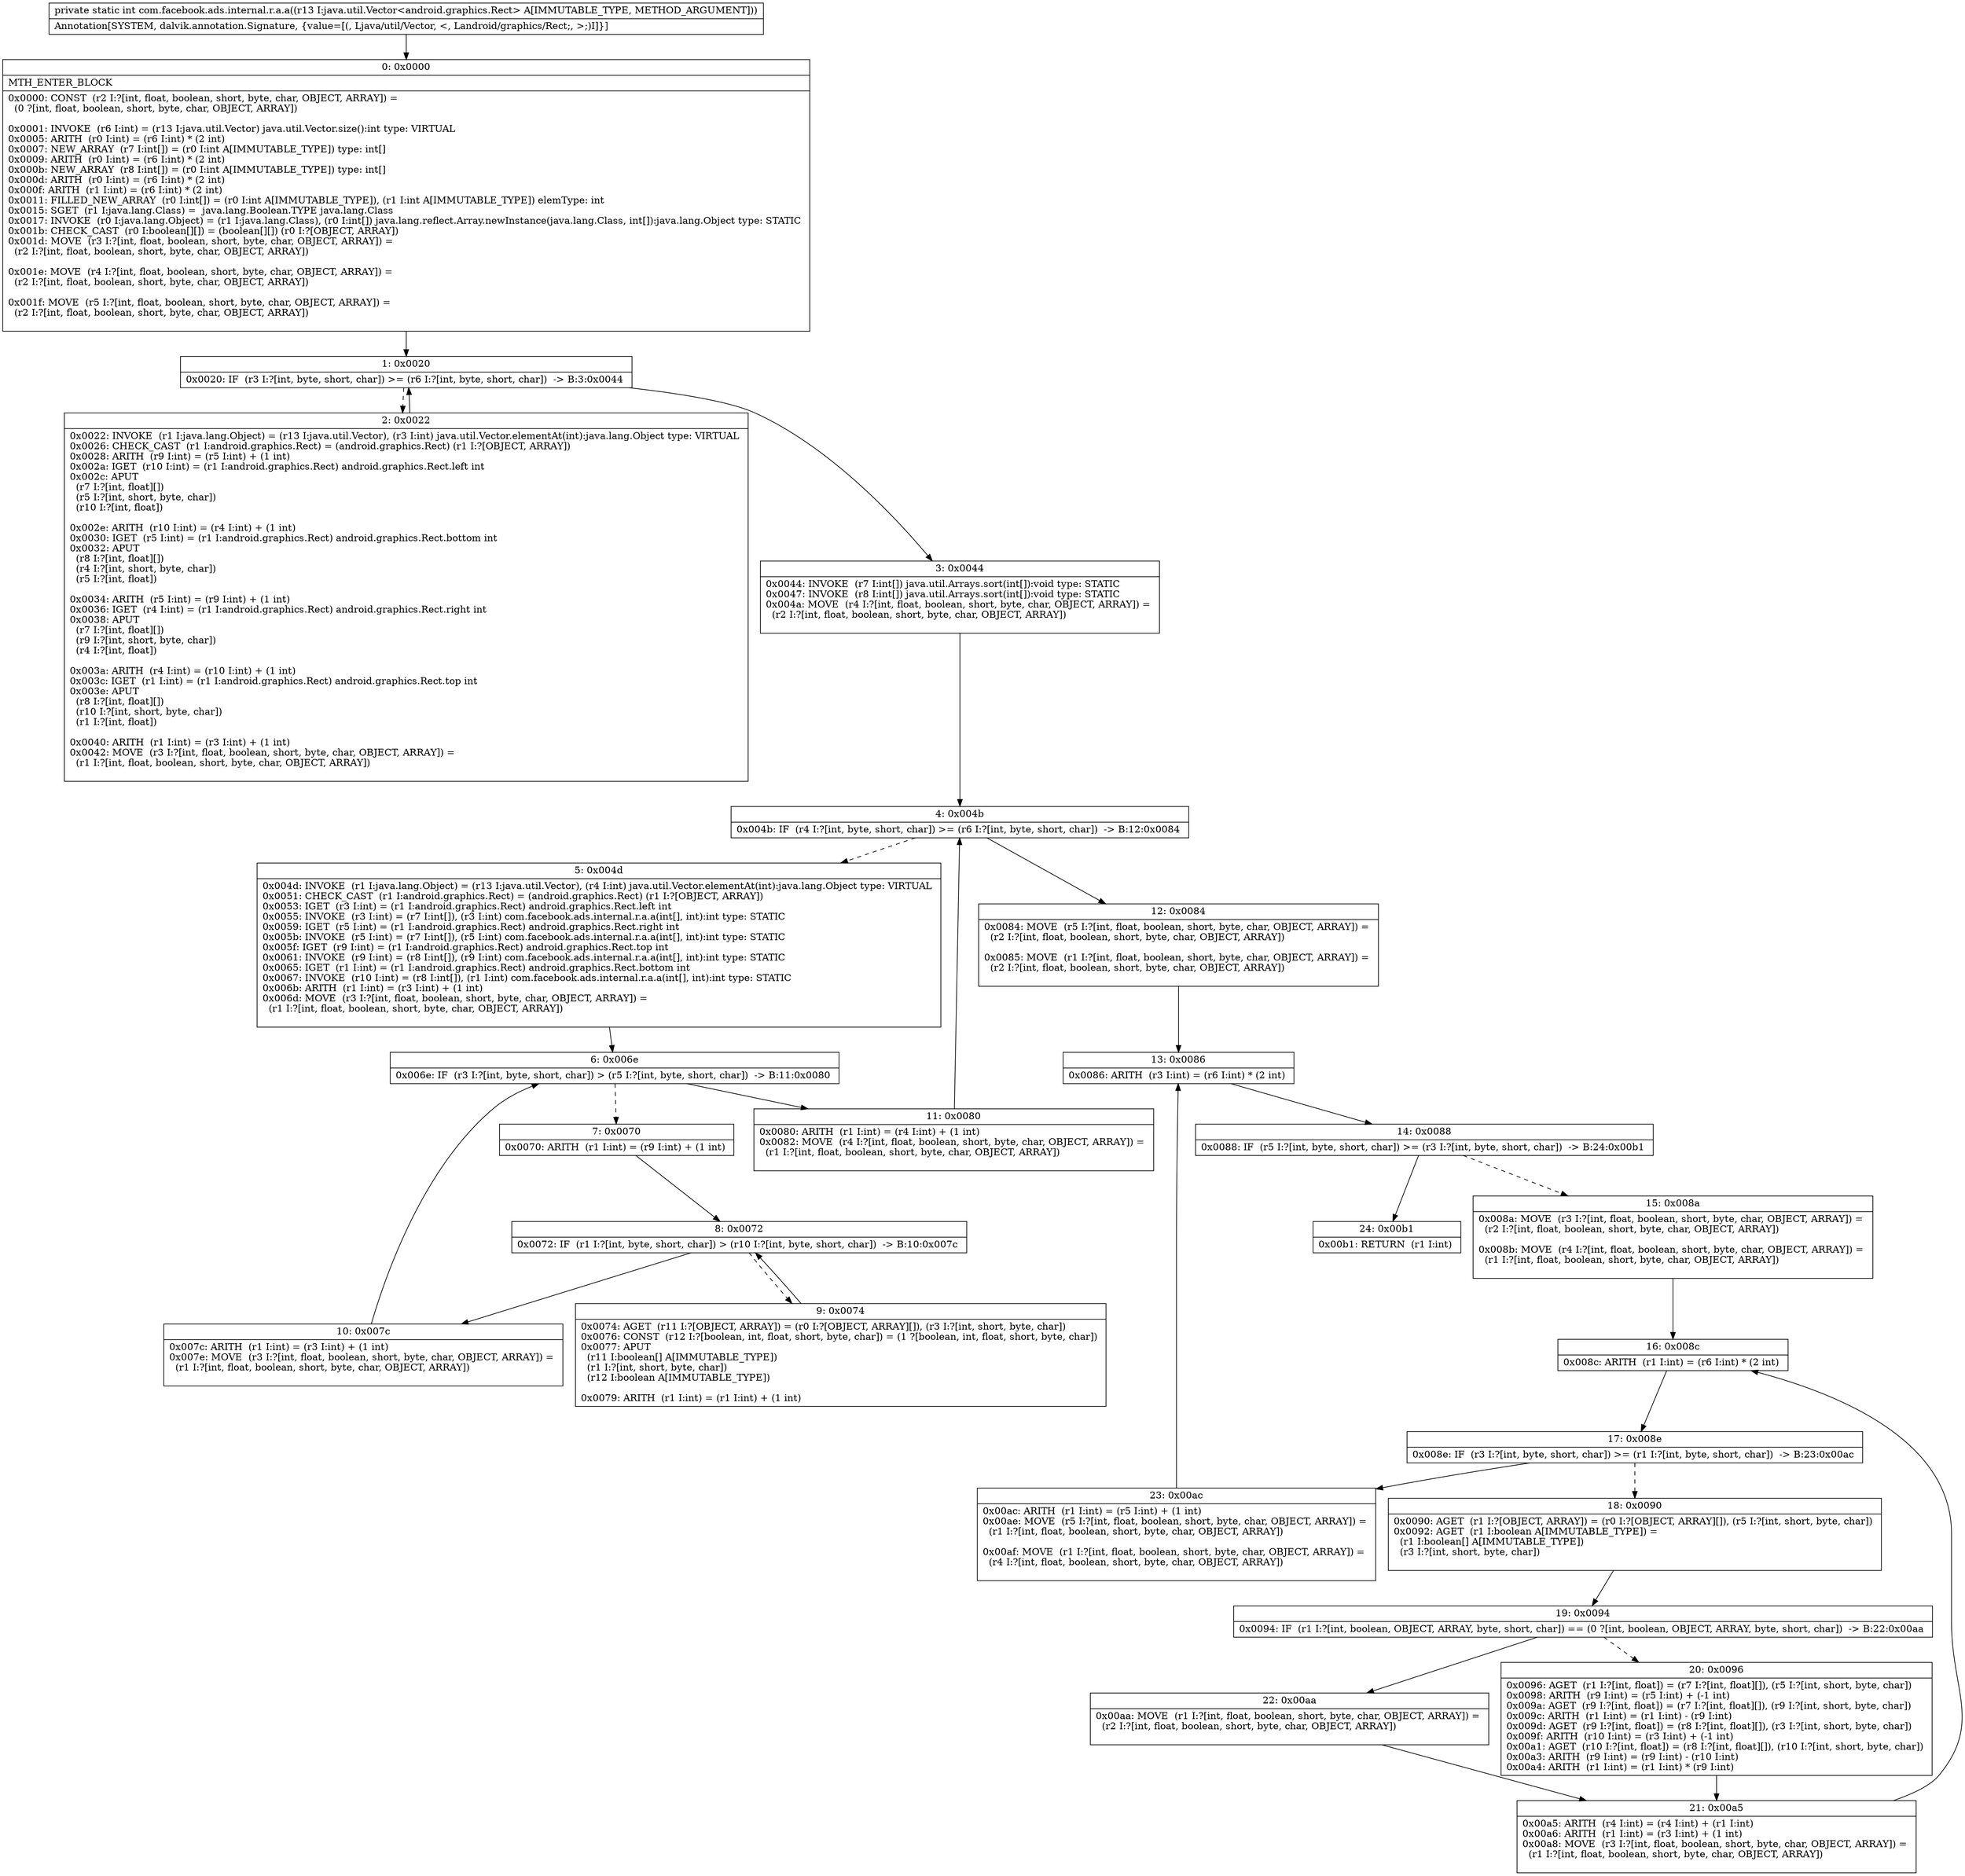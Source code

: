 digraph "CFG forcom.facebook.ads.internal.r.a.a(Ljava\/util\/Vector;)I" {
Node_0 [shape=record,label="{0\:\ 0x0000|MTH_ENTER_BLOCK\l|0x0000: CONST  (r2 I:?[int, float, boolean, short, byte, char, OBJECT, ARRAY]) = \l  (0 ?[int, float, boolean, short, byte, char, OBJECT, ARRAY])\l \l0x0001: INVOKE  (r6 I:int) = (r13 I:java.util.Vector) java.util.Vector.size():int type: VIRTUAL \l0x0005: ARITH  (r0 I:int) = (r6 I:int) * (2 int) \l0x0007: NEW_ARRAY  (r7 I:int[]) = (r0 I:int A[IMMUTABLE_TYPE]) type: int[] \l0x0009: ARITH  (r0 I:int) = (r6 I:int) * (2 int) \l0x000b: NEW_ARRAY  (r8 I:int[]) = (r0 I:int A[IMMUTABLE_TYPE]) type: int[] \l0x000d: ARITH  (r0 I:int) = (r6 I:int) * (2 int) \l0x000f: ARITH  (r1 I:int) = (r6 I:int) * (2 int) \l0x0011: FILLED_NEW_ARRAY  (r0 I:int[]) = (r0 I:int A[IMMUTABLE_TYPE]), (r1 I:int A[IMMUTABLE_TYPE]) elemType: int \l0x0015: SGET  (r1 I:java.lang.Class) =  java.lang.Boolean.TYPE java.lang.Class \l0x0017: INVOKE  (r0 I:java.lang.Object) = (r1 I:java.lang.Class), (r0 I:int[]) java.lang.reflect.Array.newInstance(java.lang.Class, int[]):java.lang.Object type: STATIC \l0x001b: CHECK_CAST  (r0 I:boolean[][]) = (boolean[][]) (r0 I:?[OBJECT, ARRAY]) \l0x001d: MOVE  (r3 I:?[int, float, boolean, short, byte, char, OBJECT, ARRAY]) = \l  (r2 I:?[int, float, boolean, short, byte, char, OBJECT, ARRAY])\l \l0x001e: MOVE  (r4 I:?[int, float, boolean, short, byte, char, OBJECT, ARRAY]) = \l  (r2 I:?[int, float, boolean, short, byte, char, OBJECT, ARRAY])\l \l0x001f: MOVE  (r5 I:?[int, float, boolean, short, byte, char, OBJECT, ARRAY]) = \l  (r2 I:?[int, float, boolean, short, byte, char, OBJECT, ARRAY])\l \l}"];
Node_1 [shape=record,label="{1\:\ 0x0020|0x0020: IF  (r3 I:?[int, byte, short, char]) \>= (r6 I:?[int, byte, short, char])  \-\> B:3:0x0044 \l}"];
Node_2 [shape=record,label="{2\:\ 0x0022|0x0022: INVOKE  (r1 I:java.lang.Object) = (r13 I:java.util.Vector), (r3 I:int) java.util.Vector.elementAt(int):java.lang.Object type: VIRTUAL \l0x0026: CHECK_CAST  (r1 I:android.graphics.Rect) = (android.graphics.Rect) (r1 I:?[OBJECT, ARRAY]) \l0x0028: ARITH  (r9 I:int) = (r5 I:int) + (1 int) \l0x002a: IGET  (r10 I:int) = (r1 I:android.graphics.Rect) android.graphics.Rect.left int \l0x002c: APUT  \l  (r7 I:?[int, float][])\l  (r5 I:?[int, short, byte, char])\l  (r10 I:?[int, float])\l \l0x002e: ARITH  (r10 I:int) = (r4 I:int) + (1 int) \l0x0030: IGET  (r5 I:int) = (r1 I:android.graphics.Rect) android.graphics.Rect.bottom int \l0x0032: APUT  \l  (r8 I:?[int, float][])\l  (r4 I:?[int, short, byte, char])\l  (r5 I:?[int, float])\l \l0x0034: ARITH  (r5 I:int) = (r9 I:int) + (1 int) \l0x0036: IGET  (r4 I:int) = (r1 I:android.graphics.Rect) android.graphics.Rect.right int \l0x0038: APUT  \l  (r7 I:?[int, float][])\l  (r9 I:?[int, short, byte, char])\l  (r4 I:?[int, float])\l \l0x003a: ARITH  (r4 I:int) = (r10 I:int) + (1 int) \l0x003c: IGET  (r1 I:int) = (r1 I:android.graphics.Rect) android.graphics.Rect.top int \l0x003e: APUT  \l  (r8 I:?[int, float][])\l  (r10 I:?[int, short, byte, char])\l  (r1 I:?[int, float])\l \l0x0040: ARITH  (r1 I:int) = (r3 I:int) + (1 int) \l0x0042: MOVE  (r3 I:?[int, float, boolean, short, byte, char, OBJECT, ARRAY]) = \l  (r1 I:?[int, float, boolean, short, byte, char, OBJECT, ARRAY])\l \l}"];
Node_3 [shape=record,label="{3\:\ 0x0044|0x0044: INVOKE  (r7 I:int[]) java.util.Arrays.sort(int[]):void type: STATIC \l0x0047: INVOKE  (r8 I:int[]) java.util.Arrays.sort(int[]):void type: STATIC \l0x004a: MOVE  (r4 I:?[int, float, boolean, short, byte, char, OBJECT, ARRAY]) = \l  (r2 I:?[int, float, boolean, short, byte, char, OBJECT, ARRAY])\l \l}"];
Node_4 [shape=record,label="{4\:\ 0x004b|0x004b: IF  (r4 I:?[int, byte, short, char]) \>= (r6 I:?[int, byte, short, char])  \-\> B:12:0x0084 \l}"];
Node_5 [shape=record,label="{5\:\ 0x004d|0x004d: INVOKE  (r1 I:java.lang.Object) = (r13 I:java.util.Vector), (r4 I:int) java.util.Vector.elementAt(int):java.lang.Object type: VIRTUAL \l0x0051: CHECK_CAST  (r1 I:android.graphics.Rect) = (android.graphics.Rect) (r1 I:?[OBJECT, ARRAY]) \l0x0053: IGET  (r3 I:int) = (r1 I:android.graphics.Rect) android.graphics.Rect.left int \l0x0055: INVOKE  (r3 I:int) = (r7 I:int[]), (r3 I:int) com.facebook.ads.internal.r.a.a(int[], int):int type: STATIC \l0x0059: IGET  (r5 I:int) = (r1 I:android.graphics.Rect) android.graphics.Rect.right int \l0x005b: INVOKE  (r5 I:int) = (r7 I:int[]), (r5 I:int) com.facebook.ads.internal.r.a.a(int[], int):int type: STATIC \l0x005f: IGET  (r9 I:int) = (r1 I:android.graphics.Rect) android.graphics.Rect.top int \l0x0061: INVOKE  (r9 I:int) = (r8 I:int[]), (r9 I:int) com.facebook.ads.internal.r.a.a(int[], int):int type: STATIC \l0x0065: IGET  (r1 I:int) = (r1 I:android.graphics.Rect) android.graphics.Rect.bottom int \l0x0067: INVOKE  (r10 I:int) = (r8 I:int[]), (r1 I:int) com.facebook.ads.internal.r.a.a(int[], int):int type: STATIC \l0x006b: ARITH  (r1 I:int) = (r3 I:int) + (1 int) \l0x006d: MOVE  (r3 I:?[int, float, boolean, short, byte, char, OBJECT, ARRAY]) = \l  (r1 I:?[int, float, boolean, short, byte, char, OBJECT, ARRAY])\l \l}"];
Node_6 [shape=record,label="{6\:\ 0x006e|0x006e: IF  (r3 I:?[int, byte, short, char]) \> (r5 I:?[int, byte, short, char])  \-\> B:11:0x0080 \l}"];
Node_7 [shape=record,label="{7\:\ 0x0070|0x0070: ARITH  (r1 I:int) = (r9 I:int) + (1 int) \l}"];
Node_8 [shape=record,label="{8\:\ 0x0072|0x0072: IF  (r1 I:?[int, byte, short, char]) \> (r10 I:?[int, byte, short, char])  \-\> B:10:0x007c \l}"];
Node_9 [shape=record,label="{9\:\ 0x0074|0x0074: AGET  (r11 I:?[OBJECT, ARRAY]) = (r0 I:?[OBJECT, ARRAY][]), (r3 I:?[int, short, byte, char]) \l0x0076: CONST  (r12 I:?[boolean, int, float, short, byte, char]) = (1 ?[boolean, int, float, short, byte, char]) \l0x0077: APUT  \l  (r11 I:boolean[] A[IMMUTABLE_TYPE])\l  (r1 I:?[int, short, byte, char])\l  (r12 I:boolean A[IMMUTABLE_TYPE])\l \l0x0079: ARITH  (r1 I:int) = (r1 I:int) + (1 int) \l}"];
Node_10 [shape=record,label="{10\:\ 0x007c|0x007c: ARITH  (r1 I:int) = (r3 I:int) + (1 int) \l0x007e: MOVE  (r3 I:?[int, float, boolean, short, byte, char, OBJECT, ARRAY]) = \l  (r1 I:?[int, float, boolean, short, byte, char, OBJECT, ARRAY])\l \l}"];
Node_11 [shape=record,label="{11\:\ 0x0080|0x0080: ARITH  (r1 I:int) = (r4 I:int) + (1 int) \l0x0082: MOVE  (r4 I:?[int, float, boolean, short, byte, char, OBJECT, ARRAY]) = \l  (r1 I:?[int, float, boolean, short, byte, char, OBJECT, ARRAY])\l \l}"];
Node_12 [shape=record,label="{12\:\ 0x0084|0x0084: MOVE  (r5 I:?[int, float, boolean, short, byte, char, OBJECT, ARRAY]) = \l  (r2 I:?[int, float, boolean, short, byte, char, OBJECT, ARRAY])\l \l0x0085: MOVE  (r1 I:?[int, float, boolean, short, byte, char, OBJECT, ARRAY]) = \l  (r2 I:?[int, float, boolean, short, byte, char, OBJECT, ARRAY])\l \l}"];
Node_13 [shape=record,label="{13\:\ 0x0086|0x0086: ARITH  (r3 I:int) = (r6 I:int) * (2 int) \l}"];
Node_14 [shape=record,label="{14\:\ 0x0088|0x0088: IF  (r5 I:?[int, byte, short, char]) \>= (r3 I:?[int, byte, short, char])  \-\> B:24:0x00b1 \l}"];
Node_15 [shape=record,label="{15\:\ 0x008a|0x008a: MOVE  (r3 I:?[int, float, boolean, short, byte, char, OBJECT, ARRAY]) = \l  (r2 I:?[int, float, boolean, short, byte, char, OBJECT, ARRAY])\l \l0x008b: MOVE  (r4 I:?[int, float, boolean, short, byte, char, OBJECT, ARRAY]) = \l  (r1 I:?[int, float, boolean, short, byte, char, OBJECT, ARRAY])\l \l}"];
Node_16 [shape=record,label="{16\:\ 0x008c|0x008c: ARITH  (r1 I:int) = (r6 I:int) * (2 int) \l}"];
Node_17 [shape=record,label="{17\:\ 0x008e|0x008e: IF  (r3 I:?[int, byte, short, char]) \>= (r1 I:?[int, byte, short, char])  \-\> B:23:0x00ac \l}"];
Node_18 [shape=record,label="{18\:\ 0x0090|0x0090: AGET  (r1 I:?[OBJECT, ARRAY]) = (r0 I:?[OBJECT, ARRAY][]), (r5 I:?[int, short, byte, char]) \l0x0092: AGET  (r1 I:boolean A[IMMUTABLE_TYPE]) = \l  (r1 I:boolean[] A[IMMUTABLE_TYPE])\l  (r3 I:?[int, short, byte, char])\l \l}"];
Node_19 [shape=record,label="{19\:\ 0x0094|0x0094: IF  (r1 I:?[int, boolean, OBJECT, ARRAY, byte, short, char]) == (0 ?[int, boolean, OBJECT, ARRAY, byte, short, char])  \-\> B:22:0x00aa \l}"];
Node_20 [shape=record,label="{20\:\ 0x0096|0x0096: AGET  (r1 I:?[int, float]) = (r7 I:?[int, float][]), (r5 I:?[int, short, byte, char]) \l0x0098: ARITH  (r9 I:int) = (r5 I:int) + (\-1 int) \l0x009a: AGET  (r9 I:?[int, float]) = (r7 I:?[int, float][]), (r9 I:?[int, short, byte, char]) \l0x009c: ARITH  (r1 I:int) = (r1 I:int) \- (r9 I:int) \l0x009d: AGET  (r9 I:?[int, float]) = (r8 I:?[int, float][]), (r3 I:?[int, short, byte, char]) \l0x009f: ARITH  (r10 I:int) = (r3 I:int) + (\-1 int) \l0x00a1: AGET  (r10 I:?[int, float]) = (r8 I:?[int, float][]), (r10 I:?[int, short, byte, char]) \l0x00a3: ARITH  (r9 I:int) = (r9 I:int) \- (r10 I:int) \l0x00a4: ARITH  (r1 I:int) = (r1 I:int) * (r9 I:int) \l}"];
Node_21 [shape=record,label="{21\:\ 0x00a5|0x00a5: ARITH  (r4 I:int) = (r4 I:int) + (r1 I:int) \l0x00a6: ARITH  (r1 I:int) = (r3 I:int) + (1 int) \l0x00a8: MOVE  (r3 I:?[int, float, boolean, short, byte, char, OBJECT, ARRAY]) = \l  (r1 I:?[int, float, boolean, short, byte, char, OBJECT, ARRAY])\l \l}"];
Node_22 [shape=record,label="{22\:\ 0x00aa|0x00aa: MOVE  (r1 I:?[int, float, boolean, short, byte, char, OBJECT, ARRAY]) = \l  (r2 I:?[int, float, boolean, short, byte, char, OBJECT, ARRAY])\l \l}"];
Node_23 [shape=record,label="{23\:\ 0x00ac|0x00ac: ARITH  (r1 I:int) = (r5 I:int) + (1 int) \l0x00ae: MOVE  (r5 I:?[int, float, boolean, short, byte, char, OBJECT, ARRAY]) = \l  (r1 I:?[int, float, boolean, short, byte, char, OBJECT, ARRAY])\l \l0x00af: MOVE  (r1 I:?[int, float, boolean, short, byte, char, OBJECT, ARRAY]) = \l  (r4 I:?[int, float, boolean, short, byte, char, OBJECT, ARRAY])\l \l}"];
Node_24 [shape=record,label="{24\:\ 0x00b1|0x00b1: RETURN  (r1 I:int) \l}"];
MethodNode[shape=record,label="{private static int com.facebook.ads.internal.r.a.a((r13 I:java.util.Vector\<android.graphics.Rect\> A[IMMUTABLE_TYPE, METHOD_ARGUMENT]))  | Annotation[SYSTEM, dalvik.annotation.Signature, \{value=[(, Ljava\/util\/Vector, \<, Landroid\/graphics\/Rect;, \>;)I]\}]\l}"];
MethodNode -> Node_0;
Node_0 -> Node_1;
Node_1 -> Node_2[style=dashed];
Node_1 -> Node_3;
Node_2 -> Node_1;
Node_3 -> Node_4;
Node_4 -> Node_5[style=dashed];
Node_4 -> Node_12;
Node_5 -> Node_6;
Node_6 -> Node_7[style=dashed];
Node_6 -> Node_11;
Node_7 -> Node_8;
Node_8 -> Node_9[style=dashed];
Node_8 -> Node_10;
Node_9 -> Node_8;
Node_10 -> Node_6;
Node_11 -> Node_4;
Node_12 -> Node_13;
Node_13 -> Node_14;
Node_14 -> Node_15[style=dashed];
Node_14 -> Node_24;
Node_15 -> Node_16;
Node_16 -> Node_17;
Node_17 -> Node_18[style=dashed];
Node_17 -> Node_23;
Node_18 -> Node_19;
Node_19 -> Node_20[style=dashed];
Node_19 -> Node_22;
Node_20 -> Node_21;
Node_21 -> Node_16;
Node_22 -> Node_21;
Node_23 -> Node_13;
}

